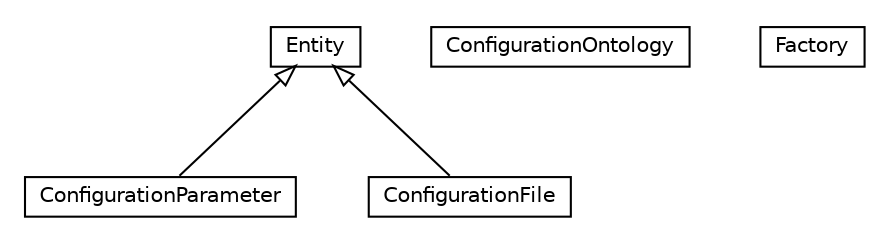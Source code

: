 #!/usr/local/bin/dot
#
# Class diagram 
# Generated by UMLGraph version R5_6-24-gf6e263 (http://www.umlgraph.org/)
#

digraph G {
	edge [fontname="Helvetica",fontsize=10,labelfontname="Helvetica",labelfontsize=10];
	node [fontname="Helvetica",fontsize=10,shape=plaintext];
	nodesep=0.25;
	ranksep=0.5;
	// org.universAAL.middleware.managers.configuration.core.owl.Entity
	c34111 [label=<<table title="org.universAAL.middleware.managers.configuration.core.owl.Entity" border="0" cellborder="1" cellspacing="0" cellpadding="2" port="p" href="./Entity.html">
		<tr><td><table border="0" cellspacing="0" cellpadding="1">
<tr><td align="center" balign="center"> Entity </td></tr>
		</table></td></tr>
		</table>>, URL="./Entity.html", fontname="Helvetica", fontcolor="black", fontsize=10.0];
	// org.universAAL.middleware.managers.configuration.core.owl.ConfigurationParameter
	c34112 [label=<<table title="org.universAAL.middleware.managers.configuration.core.owl.ConfigurationParameter" border="0" cellborder="1" cellspacing="0" cellpadding="2" port="p" href="./ConfigurationParameter.html">
		<tr><td><table border="0" cellspacing="0" cellpadding="1">
<tr><td align="center" balign="center"> ConfigurationParameter </td></tr>
		</table></td></tr>
		</table>>, URL="./ConfigurationParameter.html", fontname="Helvetica", fontcolor="black", fontsize=10.0];
	// org.universAAL.middleware.managers.configuration.core.owl.ConfigurationFile
	c34113 [label=<<table title="org.universAAL.middleware.managers.configuration.core.owl.ConfigurationFile" border="0" cellborder="1" cellspacing="0" cellpadding="2" port="p" href="./ConfigurationFile.html">
		<tr><td><table border="0" cellspacing="0" cellpadding="1">
<tr><td align="center" balign="center"> ConfigurationFile </td></tr>
		</table></td></tr>
		</table>>, URL="./ConfigurationFile.html", fontname="Helvetica", fontcolor="black", fontsize=10.0];
	// org.universAAL.middleware.managers.configuration.core.owl.ConfigurationOntology
	c34114 [label=<<table title="org.universAAL.middleware.managers.configuration.core.owl.ConfigurationOntology" border="0" cellborder="1" cellspacing="0" cellpadding="2" port="p" href="./ConfigurationOntology.html">
		<tr><td><table border="0" cellspacing="0" cellpadding="1">
<tr><td align="center" balign="center"> ConfigurationOntology </td></tr>
		</table></td></tr>
		</table>>, URL="./ConfigurationOntology.html", fontname="Helvetica", fontcolor="black", fontsize=10.0];
	// org.universAAL.middleware.managers.configuration.core.owl.ConfigurationOntology.Factory
	c34115 [label=<<table title="org.universAAL.middleware.managers.configuration.core.owl.ConfigurationOntology.Factory" border="0" cellborder="1" cellspacing="0" cellpadding="2" port="p" href="./ConfigurationOntology.Factory.html">
		<tr><td><table border="0" cellspacing="0" cellpadding="1">
<tr><td align="center" balign="center"> Factory </td></tr>
		</table></td></tr>
		</table>>, URL="./ConfigurationOntology.Factory.html", fontname="Helvetica", fontcolor="black", fontsize=10.0];
	//org.universAAL.middleware.managers.configuration.core.owl.ConfigurationParameter extends org.universAAL.middleware.managers.configuration.core.owl.Entity
	c34111:p -> c34112:p [dir=back,arrowtail=empty];
	//org.universAAL.middleware.managers.configuration.core.owl.ConfigurationFile extends org.universAAL.middleware.managers.configuration.core.owl.Entity
	c34111:p -> c34113:p [dir=back,arrowtail=empty];
}

